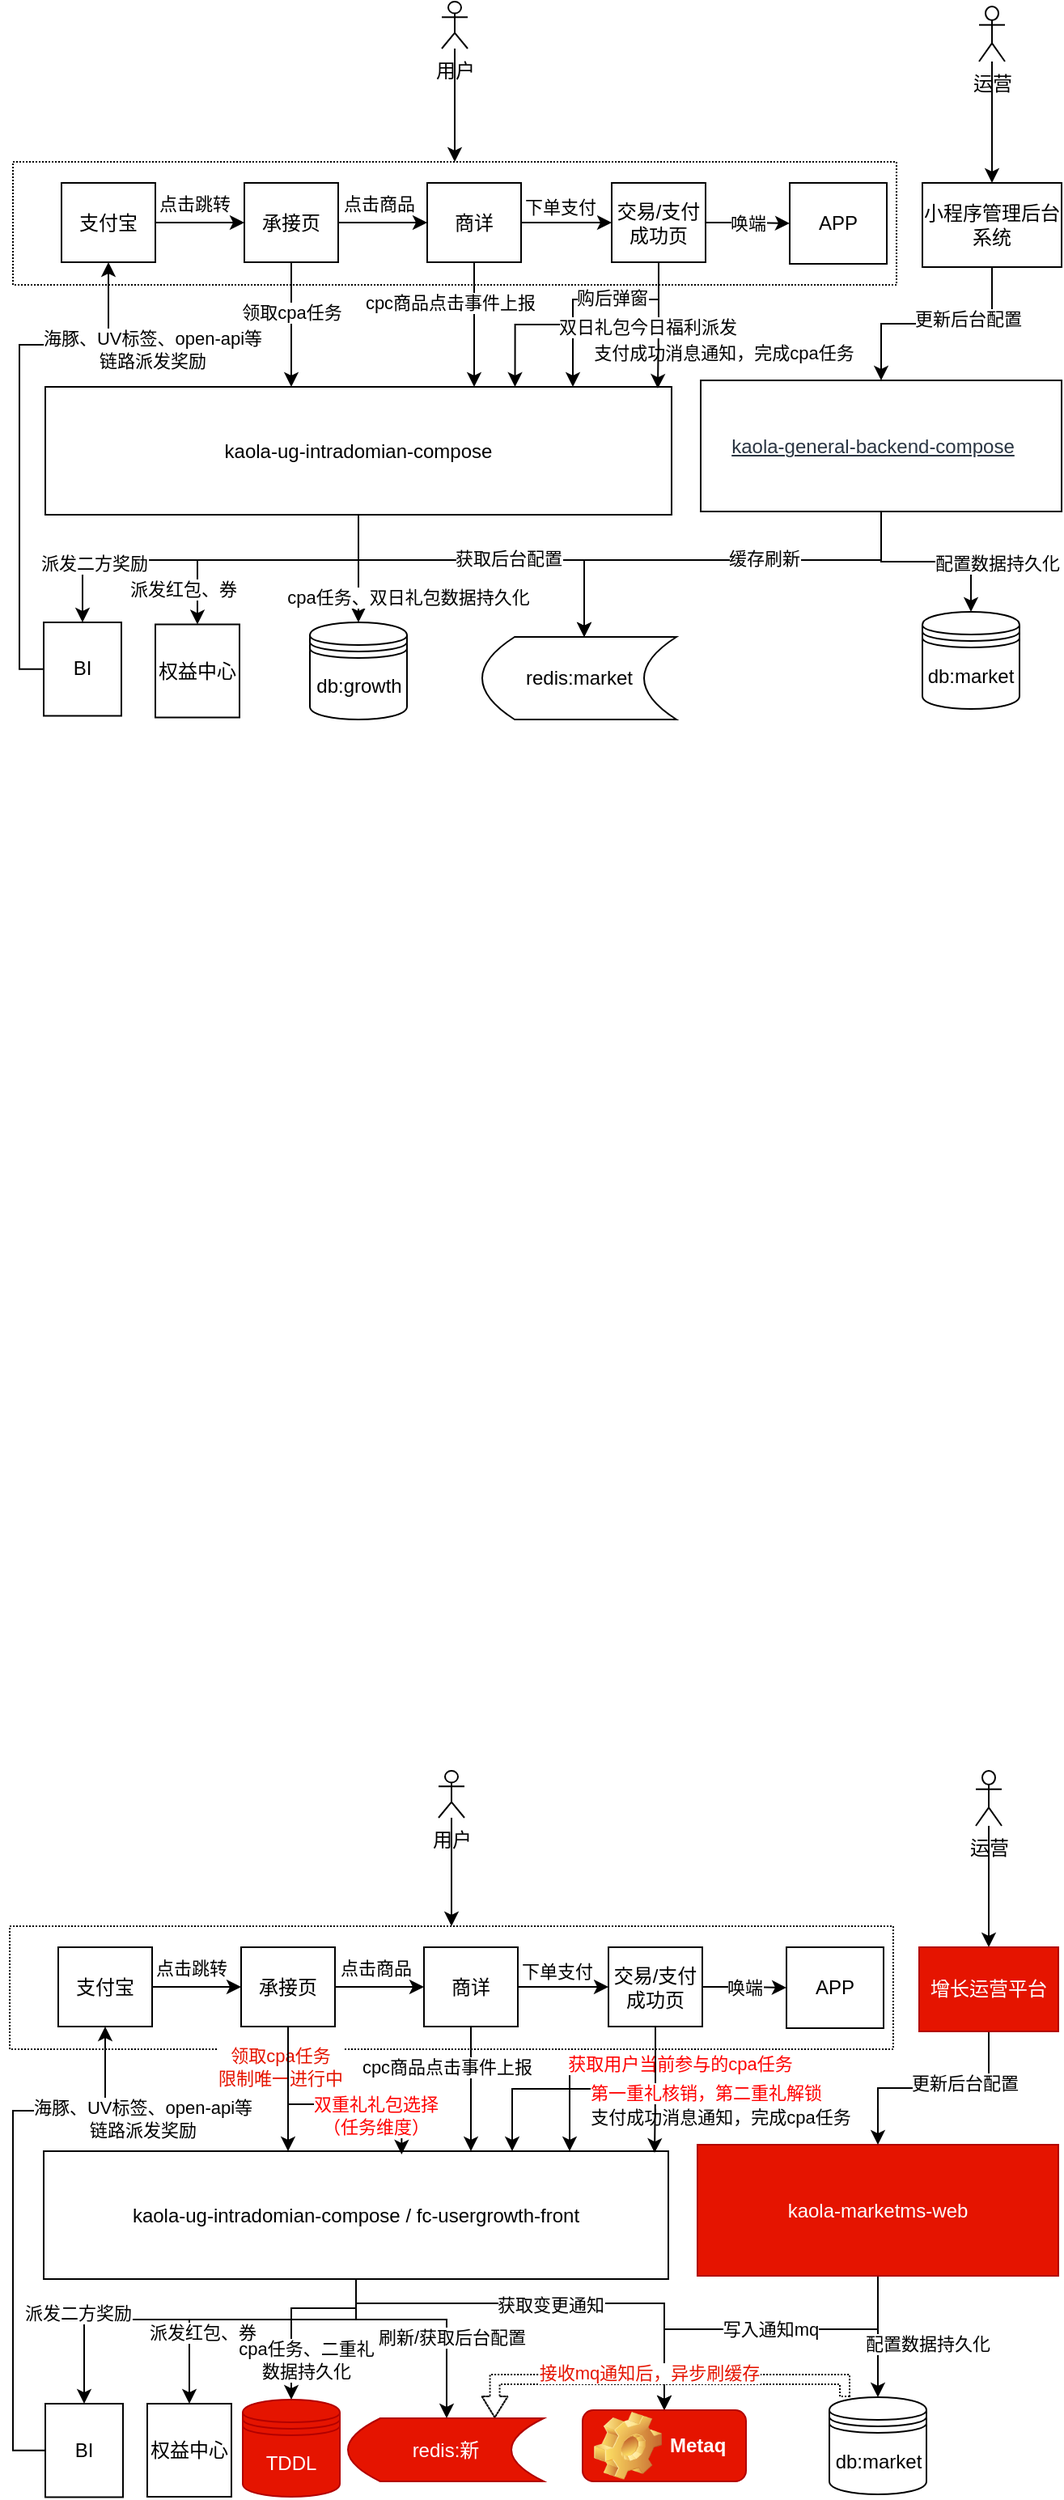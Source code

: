 <mxfile version="15.7.3" type="github">
  <diagram id="vytg55NM0RaYqTMLf1cm" name="Page-1">
    <mxGraphModel dx="1426" dy="773" grid="0" gridSize="10" guides="1" tooltips="1" connect="1" arrows="1" fold="1" page="1" pageScale="1" pageWidth="827" pageHeight="1169" math="0" shadow="0">
      <root>
        <mxCell id="0" />
        <mxCell id="1" parent="0" />
        <mxCell id="KveoOULfmrRALy4vMQ6E-20" value="" style="rounded=0;whiteSpace=wrap;html=1;dashed=1;dashPattern=1 1;" parent="1" vertex="1">
          <mxGeometry x="44" y="268" width="546" height="76" as="geometry" />
        </mxCell>
        <mxCell id="KveoOULfmrRALy4vMQ6E-36" style="edgeStyle=orthogonalEdgeStyle;rounded=0;orthogonalLoop=1;jettySize=auto;html=1;" parent="1" source="KveoOULfmrRALy4vMQ6E-1" target="KveoOULfmrRALy4vMQ6E-5" edge="1">
          <mxGeometry relative="1" as="geometry">
            <mxPoint x="453" y="561" as="targetPoint" />
            <Array as="points">
              <mxPoint x="258" y="514" />
              <mxPoint x="397" y="514" />
            </Array>
          </mxGeometry>
        </mxCell>
        <mxCell id="KveoOULfmrRALy4vMQ6E-37" value="获取后台配置" style="edgeLabel;html=1;align=center;verticalAlign=middle;resizable=0;points=[];" parent="KveoOULfmrRALy4vMQ6E-36" vertex="1" connectable="0">
          <mxGeometry x="-0.323" y="1" relative="1" as="geometry">
            <mxPoint x="47" as="offset" />
          </mxGeometry>
        </mxCell>
        <mxCell id="KveoOULfmrRALy4vMQ6E-40" style="edgeStyle=orthogonalEdgeStyle;rounded=0;orthogonalLoop=1;jettySize=auto;html=1;" parent="1" source="KveoOULfmrRALy4vMQ6E-1" target="KveoOULfmrRALy4vMQ6E-11" edge="1">
          <mxGeometry relative="1" as="geometry">
            <Array as="points" />
          </mxGeometry>
        </mxCell>
        <mxCell id="KveoOULfmrRALy4vMQ6E-41" value="cpa任务、双日礼包数据持久化" style="edgeLabel;html=1;align=center;verticalAlign=middle;resizable=0;points=[];" parent="KveoOULfmrRALy4vMQ6E-40" vertex="1" connectable="0">
          <mxGeometry x="0.285" y="-1" relative="1" as="geometry">
            <mxPoint x="31" y="8" as="offset" />
          </mxGeometry>
        </mxCell>
        <mxCell id="KveoOULfmrRALy4vMQ6E-111" style="edgeStyle=orthogonalEdgeStyle;rounded=0;orthogonalLoop=1;jettySize=auto;html=1;" parent="1" source="KveoOULfmrRALy4vMQ6E-1" target="KveoOULfmrRALy4vMQ6E-109" edge="1">
          <mxGeometry relative="1" as="geometry">
            <Array as="points">
              <mxPoint x="258" y="514" />
              <mxPoint x="158" y="514" />
            </Array>
          </mxGeometry>
        </mxCell>
        <mxCell id="KveoOULfmrRALy4vMQ6E-112" value="派发红包、券" style="edgeLabel;html=1;align=center;verticalAlign=middle;resizable=0;points=[];" parent="KveoOULfmrRALy4vMQ6E-111" vertex="1" connectable="0">
          <mxGeometry x="0.656" y="-1" relative="1" as="geometry">
            <mxPoint x="-8" y="7" as="offset" />
          </mxGeometry>
        </mxCell>
        <mxCell id="KveoOULfmrRALy4vMQ6E-113" style="edgeStyle=orthogonalEdgeStyle;rounded=0;orthogonalLoop=1;jettySize=auto;html=1;" parent="1" source="KveoOULfmrRALy4vMQ6E-1" target="KveoOULfmrRALy4vMQ6E-110" edge="1">
          <mxGeometry relative="1" as="geometry">
            <Array as="points">
              <mxPoint x="258" y="514" />
              <mxPoint x="87" y="514" />
            </Array>
          </mxGeometry>
        </mxCell>
        <mxCell id="KveoOULfmrRALy4vMQ6E-114" value="派发二方奖励" style="edgeLabel;html=1;align=center;verticalAlign=middle;resizable=0;points=[];" parent="KveoOULfmrRALy4vMQ6E-113" vertex="1" connectable="0">
          <mxGeometry x="0.793" relative="1" as="geometry">
            <mxPoint x="7" y="-12" as="offset" />
          </mxGeometry>
        </mxCell>
        <mxCell id="KveoOULfmrRALy4vMQ6E-1" value="kaola-ug-intradomian-compose" style="rounded=0;whiteSpace=wrap;html=1;" parent="1" vertex="1">
          <mxGeometry x="64" y="407" width="387" height="79" as="geometry" />
        </mxCell>
        <mxCell id="KveoOULfmrRALy4vMQ6E-31" style="edgeStyle=orthogonalEdgeStyle;rounded=0;orthogonalLoop=1;jettySize=auto;html=1;entryX=0.5;entryY=0;entryDx=0;entryDy=0;" parent="1" source="KveoOULfmrRALy4vMQ6E-2" target="KveoOULfmrRALy4vMQ6E-3" edge="1">
          <mxGeometry relative="1" as="geometry">
            <Array as="points">
              <mxPoint x="581" y="515" />
              <mxPoint x="636" y="515" />
            </Array>
          </mxGeometry>
        </mxCell>
        <mxCell id="KveoOULfmrRALy4vMQ6E-32" value="配置数据持久化" style="edgeLabel;html=1;align=center;verticalAlign=middle;resizable=0;points=[];" parent="KveoOULfmrRALy4vMQ6E-31" vertex="1" connectable="0">
          <mxGeometry x="-0.17" y="1" relative="1" as="geometry">
            <mxPoint x="53" y="2" as="offset" />
          </mxGeometry>
        </mxCell>
        <mxCell id="KveoOULfmrRALy4vMQ6E-33" style="edgeStyle=orthogonalEdgeStyle;rounded=0;orthogonalLoop=1;jettySize=auto;html=1;" parent="1" target="KveoOULfmrRALy4vMQ6E-5" edge="1">
          <mxGeometry relative="1" as="geometry">
            <mxPoint x="580.5" y="486" as="sourcePoint" />
            <mxPoint x="432" y="550" as="targetPoint" />
            <Array as="points">
              <mxPoint x="581" y="514" />
              <mxPoint x="397" y="514" />
            </Array>
          </mxGeometry>
        </mxCell>
        <mxCell id="KveoOULfmrRALy4vMQ6E-34" value="缓存刷新" style="edgeLabel;html=1;align=center;verticalAlign=middle;resizable=0;points=[];" parent="KveoOULfmrRALy4vMQ6E-33" vertex="1" connectable="0">
          <mxGeometry x="0.812" relative="1" as="geometry">
            <mxPoint x="111" y="-24" as="offset" />
          </mxGeometry>
        </mxCell>
        <mxCell id="KveoOULfmrRALy4vMQ6E-2" value="&lt;a target=&quot;_blank&quot; href=&quot;https://aone.alibaba-inc.com/appcenter/app/detail?appId=128329&amp;amp;canRedirect=true&quot; style=&quot;box-sizing: border-box ; background-color: transparent ; color: rgb(42 , 53 , 66) ; outline: 0px ; font-family: , &amp;#34;system-ui&amp;#34; , &amp;#34;segoe ui&amp;#34; , &amp;#34;roboto&amp;#34; , &amp;#34;helvetica neue&amp;#34; , &amp;#34;pingfang sc&amp;#34; , &amp;#34;noto sans&amp;#34; , &amp;#34;noto sans cjk sc&amp;#34; , &amp;#34;microsoft yahei&amp;#34; , &amp;#34;\\5fae软雅黑&amp;#34; , sans-serif ; padding-right: 10px&quot;&gt;kaola-general-backend-compose&lt;/a&gt;&lt;span class=&quot;icon iconfont icon-shoucang &quot; style=&quot;box-sizing: border-box ; cursor: pointer ; display: inline-block ; font-family: &amp;#34;iconfont important&amp;#34;&quot;&gt;&lt;/span&gt;" style="rounded=0;whiteSpace=wrap;html=1;" parent="1" vertex="1">
          <mxGeometry x="469" y="403" width="223" height="81" as="geometry" />
        </mxCell>
        <mxCell id="KveoOULfmrRALy4vMQ6E-3" value="db:market" style="shape=datastore;whiteSpace=wrap;html=1;" parent="1" vertex="1">
          <mxGeometry x="606" y="546" width="60" height="60" as="geometry" />
        </mxCell>
        <mxCell id="KveoOULfmrRALy4vMQ6E-5" value="&lt;span&gt;redis:market&lt;/span&gt;" style="shape=dataStorage;whiteSpace=wrap;html=1;fixedSize=1;" parent="1" vertex="1">
          <mxGeometry x="334" y="561.5" width="120" height="51" as="geometry" />
        </mxCell>
        <mxCell id="KveoOULfmrRALy4vMQ6E-12" value="" style="edgeStyle=orthogonalEdgeStyle;rounded=0;orthogonalLoop=1;jettySize=auto;html=1;" parent="1" source="KveoOULfmrRALy4vMQ6E-6" target="KveoOULfmrRALy4vMQ6E-7" edge="1">
          <mxGeometry relative="1" as="geometry" />
        </mxCell>
        <mxCell id="KveoOULfmrRALy4vMQ6E-13" value="点击跳转" style="edgeLabel;html=1;align=center;verticalAlign=middle;resizable=0;points=[];" parent="KveoOULfmrRALy4vMQ6E-12" vertex="1" connectable="0">
          <mxGeometry x="-0.306" relative="1" as="geometry">
            <mxPoint x="5" y="-12" as="offset" />
          </mxGeometry>
        </mxCell>
        <mxCell id="KveoOULfmrRALy4vMQ6E-6" value="支付宝" style="rounded=0;whiteSpace=wrap;html=1;" parent="1" vertex="1">
          <mxGeometry x="74" y="281" width="58" height="49" as="geometry" />
        </mxCell>
        <mxCell id="KveoOULfmrRALy4vMQ6E-14" style="edgeStyle=orthogonalEdgeStyle;rounded=0;orthogonalLoop=1;jettySize=auto;html=1;entryX=0;entryY=0.5;entryDx=0;entryDy=0;" parent="1" source="KveoOULfmrRALy4vMQ6E-7" target="KveoOULfmrRALy4vMQ6E-8" edge="1">
          <mxGeometry relative="1" as="geometry" />
        </mxCell>
        <mxCell id="KveoOULfmrRALy4vMQ6E-15" value="点击商品" style="edgeLabel;html=1;align=center;verticalAlign=middle;resizable=0;points=[];" parent="KveoOULfmrRALy4vMQ6E-14" vertex="1" connectable="0">
          <mxGeometry x="-0.018" relative="1" as="geometry">
            <mxPoint x="-2" y="-12" as="offset" />
          </mxGeometry>
        </mxCell>
        <mxCell id="KveoOULfmrRALy4vMQ6E-42" style="edgeStyle=orthogonalEdgeStyle;rounded=0;orthogonalLoop=1;jettySize=auto;html=1;" parent="1" source="KveoOULfmrRALy4vMQ6E-7" target="KveoOULfmrRALy4vMQ6E-1" edge="1">
          <mxGeometry relative="1" as="geometry">
            <Array as="points">
              <mxPoint x="216" y="387" />
              <mxPoint x="216" y="387" />
            </Array>
          </mxGeometry>
        </mxCell>
        <mxCell id="KveoOULfmrRALy4vMQ6E-43" value="领取cpa任务" style="edgeLabel;html=1;align=center;verticalAlign=middle;resizable=0;points=[];" parent="KveoOULfmrRALy4vMQ6E-42" vertex="1" connectable="0">
          <mxGeometry x="0.018" y="2" relative="1" as="geometry">
            <mxPoint x="-2" y="-8" as="offset" />
          </mxGeometry>
        </mxCell>
        <mxCell id="KveoOULfmrRALy4vMQ6E-7" value="承接页" style="rounded=0;whiteSpace=wrap;html=1;" parent="1" vertex="1">
          <mxGeometry x="187" y="281" width="58" height="49" as="geometry" />
        </mxCell>
        <mxCell id="KveoOULfmrRALy4vMQ6E-16" style="edgeStyle=orthogonalEdgeStyle;rounded=0;orthogonalLoop=1;jettySize=auto;html=1;entryX=0;entryY=0.5;entryDx=0;entryDy=0;" parent="1" source="KveoOULfmrRALy4vMQ6E-8" target="KveoOULfmrRALy4vMQ6E-9" edge="1">
          <mxGeometry relative="1" as="geometry" />
        </mxCell>
        <mxCell id="KveoOULfmrRALy4vMQ6E-17" value="下单支付" style="edgeLabel;html=1;align=center;verticalAlign=middle;resizable=0;points=[];" parent="KveoOULfmrRALy4vMQ6E-16" vertex="1" connectable="0">
          <mxGeometry x="-0.214" y="2" relative="1" as="geometry">
            <mxPoint x="2" y="-8" as="offset" />
          </mxGeometry>
        </mxCell>
        <mxCell id="KveoOULfmrRALy4vMQ6E-44" style="edgeStyle=orthogonalEdgeStyle;rounded=0;orthogonalLoop=1;jettySize=auto;html=1;" parent="1" source="KveoOULfmrRALy4vMQ6E-8" target="KveoOULfmrRALy4vMQ6E-1" edge="1">
          <mxGeometry relative="1" as="geometry">
            <Array as="points">
              <mxPoint x="329" y="396" />
              <mxPoint x="329" y="396" />
            </Array>
          </mxGeometry>
        </mxCell>
        <mxCell id="KveoOULfmrRALy4vMQ6E-45" value="cpc商品点击事件上报" style="edgeLabel;html=1;align=center;verticalAlign=middle;resizable=0;points=[];" parent="KveoOULfmrRALy4vMQ6E-44" vertex="1" connectable="0">
          <mxGeometry x="-0.039" y="-2" relative="1" as="geometry">
            <mxPoint x="-13" y="-12" as="offset" />
          </mxGeometry>
        </mxCell>
        <mxCell id="KveoOULfmrRALy4vMQ6E-8" value="商详" style="rounded=0;whiteSpace=wrap;html=1;" parent="1" vertex="1">
          <mxGeometry x="300" y="281" width="58" height="49" as="geometry" />
        </mxCell>
        <mxCell id="KveoOULfmrRALy4vMQ6E-18" value="唤端" style="edgeStyle=orthogonalEdgeStyle;rounded=0;orthogonalLoop=1;jettySize=auto;html=1;entryX=0;entryY=0.5;entryDx=0;entryDy=0;" parent="1" source="KveoOULfmrRALy4vMQ6E-9" target="KveoOULfmrRALy4vMQ6E-10" edge="1">
          <mxGeometry relative="1" as="geometry" />
        </mxCell>
        <mxCell id="KveoOULfmrRALy4vMQ6E-46" style="edgeStyle=orthogonalEdgeStyle;rounded=0;orthogonalLoop=1;jettySize=auto;html=1;" parent="1" source="KveoOULfmrRALy4vMQ6E-9" edge="1">
          <mxGeometry relative="1" as="geometry">
            <mxPoint x="390" y="407" as="targetPoint" />
            <Array as="points">
              <mxPoint x="443" y="353" />
              <mxPoint x="390" y="353" />
            </Array>
          </mxGeometry>
        </mxCell>
        <mxCell id="KveoOULfmrRALy4vMQ6E-47" value="支付成功消息通知，完成cpa任务" style="edgeLabel;html=1;align=center;verticalAlign=middle;resizable=0;points=[];" parent="KveoOULfmrRALy4vMQ6E-46" vertex="1" connectable="0">
          <mxGeometry x="-0.252" y="-1" relative="1" as="geometry">
            <mxPoint x="65" y="34" as="offset" />
          </mxGeometry>
        </mxCell>
        <mxCell id="KveoOULfmrRALy4vMQ6E-49" value="购后弹窗" style="edgeLabel;html=1;align=center;verticalAlign=middle;resizable=0;points=[];" parent="KveoOULfmrRALy4vMQ6E-46" vertex="1" connectable="0">
          <mxGeometry x="-0.185" y="1" relative="1" as="geometry">
            <mxPoint x="1" y="-2" as="offset" />
          </mxGeometry>
        </mxCell>
        <mxCell id="KveoOULfmrRALy4vMQ6E-48" style="edgeStyle=orthogonalEdgeStyle;rounded=0;orthogonalLoop=1;jettySize=auto;html=1;entryX=0.978;entryY=0.013;entryDx=0;entryDy=0;entryPerimeter=0;" parent="1" source="KveoOULfmrRALy4vMQ6E-9" target="KveoOULfmrRALy4vMQ6E-1" edge="1">
          <mxGeometry relative="1" as="geometry">
            <Array as="points" />
          </mxGeometry>
        </mxCell>
        <mxCell id="KveoOULfmrRALy4vMQ6E-170" style="edgeStyle=orthogonalEdgeStyle;rounded=0;orthogonalLoop=1;jettySize=auto;html=1;entryX=0.75;entryY=0;entryDx=0;entryDy=0;fontColor=#FF0000;" parent="1" source="KveoOULfmrRALy4vMQ6E-9" target="KveoOULfmrRALy4vMQ6E-1" edge="1">
          <mxGeometry relative="1" as="geometry" />
        </mxCell>
        <mxCell id="KveoOULfmrRALy4vMQ6E-171" value="&lt;font color=&quot;#000000&quot;&gt;双日礼包今日福利派发&lt;/font&gt;" style="edgeLabel;html=1;align=center;verticalAlign=middle;resizable=0;points=[];fontColor=#FF0000;" parent="KveoOULfmrRALy4vMQ6E-170" vertex="1" connectable="0">
          <mxGeometry x="-0.185" y="3" relative="1" as="geometry">
            <mxPoint x="22" y="-2" as="offset" />
          </mxGeometry>
        </mxCell>
        <mxCell id="KveoOULfmrRALy4vMQ6E-9" value="交易/支付成功页" style="rounded=0;whiteSpace=wrap;html=1;" parent="1" vertex="1">
          <mxGeometry x="414" y="281" width="58" height="49" as="geometry" />
        </mxCell>
        <mxCell id="KveoOULfmrRALy4vMQ6E-10" value="APP" style="rounded=0;whiteSpace=wrap;html=1;" parent="1" vertex="1">
          <mxGeometry x="524" y="281" width="60" height="50" as="geometry" />
        </mxCell>
        <mxCell id="KveoOULfmrRALy4vMQ6E-11" value="db:growth" style="shape=datastore;whiteSpace=wrap;html=1;" parent="1" vertex="1">
          <mxGeometry x="227.5" y="552.5" width="60" height="60" as="geometry" />
        </mxCell>
        <mxCell id="KveoOULfmrRALy4vMQ6E-27" style="edgeStyle=orthogonalEdgeStyle;rounded=0;orthogonalLoop=1;jettySize=auto;html=1;" parent="1" source="KveoOULfmrRALy4vMQ6E-21" target="KveoOULfmrRALy4vMQ6E-20" edge="1">
          <mxGeometry relative="1" as="geometry" />
        </mxCell>
        <mxCell id="KveoOULfmrRALy4vMQ6E-21" value="用户" style="shape=umlActor;verticalLabelPosition=bottom;verticalAlign=top;html=1;outlineConnect=0;" parent="1" vertex="1">
          <mxGeometry x="309" y="169" width="16" height="29" as="geometry" />
        </mxCell>
        <mxCell id="KveoOULfmrRALy4vMQ6E-29" style="edgeStyle=orthogonalEdgeStyle;rounded=0;orthogonalLoop=1;jettySize=auto;html=1;" parent="1" source="KveoOULfmrRALy4vMQ6E-22" target="KveoOULfmrRALy4vMQ6E-28" edge="1">
          <mxGeometry relative="1" as="geometry" />
        </mxCell>
        <mxCell id="KveoOULfmrRALy4vMQ6E-22" value="运营" style="shape=umlActor;verticalLabelPosition=bottom;verticalAlign=top;html=1;outlineConnect=0;" parent="1" vertex="1">
          <mxGeometry x="641" y="172" width="16" height="34" as="geometry" />
        </mxCell>
        <mxCell id="KveoOULfmrRALy4vMQ6E-30" style="edgeStyle=orthogonalEdgeStyle;rounded=0;orthogonalLoop=1;jettySize=auto;html=1;" parent="1" source="KveoOULfmrRALy4vMQ6E-28" target="KveoOULfmrRALy4vMQ6E-2" edge="1">
          <mxGeometry relative="1" as="geometry" />
        </mxCell>
        <mxCell id="KveoOULfmrRALy4vMQ6E-38" value="更新后台配置" style="edgeLabel;html=1;align=center;verticalAlign=middle;resizable=0;points=[];" parent="KveoOULfmrRALy4vMQ6E-30" vertex="1" connectable="0">
          <mxGeometry x="-0.108" y="-2" relative="1" as="geometry">
            <mxPoint x="12" y="-1" as="offset" />
          </mxGeometry>
        </mxCell>
        <mxCell id="KveoOULfmrRALy4vMQ6E-28" value="小程序管理后台系统" style="rounded=0;whiteSpace=wrap;html=1;" parent="1" vertex="1">
          <mxGeometry x="606" y="281" width="86" height="52" as="geometry" />
        </mxCell>
        <mxCell id="KveoOULfmrRALy4vMQ6E-50" value="" style="rounded=0;whiteSpace=wrap;html=1;dashed=1;dashPattern=1 1;" parent="1" vertex="1">
          <mxGeometry x="42" y="1358" width="546" height="76" as="geometry" />
        </mxCell>
        <mxCell id="KveoOULfmrRALy4vMQ6E-51" style="edgeStyle=orthogonalEdgeStyle;rounded=0;orthogonalLoop=1;jettySize=auto;html=1;" parent="1" source="KveoOULfmrRALy4vMQ6E-55" target="KveoOULfmrRALy4vMQ6E-62" edge="1">
          <mxGeometry relative="1" as="geometry">
            <Array as="points">
              <mxPoint x="256" y="1601" />
              <mxPoint x="312" y="1601" />
            </Array>
            <mxPoint x="318" y="1662" as="targetPoint" />
          </mxGeometry>
        </mxCell>
        <mxCell id="KveoOULfmrRALy4vMQ6E-100" value="刷新/获取后台配置" style="edgeLabel;html=1;align=center;verticalAlign=middle;resizable=0;points=[];" parent="KveoOULfmrRALy4vMQ6E-51" vertex="1" connectable="0">
          <mxGeometry x="0.522" y="1" relative="1" as="geometry">
            <mxPoint x="2" y="-16" as="offset" />
          </mxGeometry>
        </mxCell>
        <mxCell id="KveoOULfmrRALy4vMQ6E-53" style="edgeStyle=orthogonalEdgeStyle;rounded=0;orthogonalLoop=1;jettySize=auto;html=1;" parent="1" source="KveoOULfmrRALy4vMQ6E-55" target="KveoOULfmrRALy4vMQ6E-83" edge="1">
          <mxGeometry relative="1" as="geometry">
            <Array as="points">
              <mxPoint x="256" y="1594" />
              <mxPoint x="216" y="1594" />
            </Array>
            <mxPoint x="216" y="1645" as="targetPoint" />
          </mxGeometry>
        </mxCell>
        <mxCell id="KveoOULfmrRALy4vMQ6E-107" value="cpa任务、二重礼&lt;br&gt;数据持久化" style="edgeLabel;html=1;align=center;verticalAlign=middle;resizable=0;points=[];" parent="KveoOULfmrRALy4vMQ6E-53" vertex="1" connectable="0">
          <mxGeometry x="0.692" y="-1" relative="1" as="geometry">
            <mxPoint x="10" y="-7" as="offset" />
          </mxGeometry>
        </mxCell>
        <mxCell id="KveoOULfmrRALy4vMQ6E-98" style="edgeStyle=orthogonalEdgeStyle;rounded=0;orthogonalLoop=1;jettySize=auto;html=1;entryX=0.5;entryY=0;entryDx=0;entryDy=0;" parent="1" source="KveoOULfmrRALy4vMQ6E-55" target="KveoOULfmrRALy4vMQ6E-95" edge="1">
          <mxGeometry relative="1" as="geometry">
            <Array as="points">
              <mxPoint x="256" y="1591" />
              <mxPoint x="447" y="1591" />
            </Array>
          </mxGeometry>
        </mxCell>
        <mxCell id="KveoOULfmrRALy4vMQ6E-99" value="获取变更通知" style="edgeLabel;html=1;align=center;verticalAlign=middle;resizable=0;points=[];" parent="KveoOULfmrRALy4vMQ6E-98" vertex="1" connectable="0">
          <mxGeometry x="0.185" y="-2" relative="1" as="geometry">
            <mxPoint x="-26" y="-1" as="offset" />
          </mxGeometry>
        </mxCell>
        <mxCell id="KveoOULfmrRALy4vMQ6E-160" style="edgeStyle=orthogonalEdgeStyle;rounded=0;orthogonalLoop=1;jettySize=auto;html=1;entryX=0.5;entryY=0;entryDx=0;entryDy=0;" parent="1" source="KveoOULfmrRALy4vMQ6E-55" target="KveoOULfmrRALy4vMQ6E-158" edge="1">
          <mxGeometry relative="1" as="geometry">
            <Array as="points">
              <mxPoint x="256" y="1601" />
              <mxPoint x="153" y="1601" />
            </Array>
          </mxGeometry>
        </mxCell>
        <mxCell id="KveoOULfmrRALy4vMQ6E-162" value="派发红包、券" style="edgeLabel;html=1;align=center;verticalAlign=middle;resizable=0;points=[];" parent="KveoOULfmrRALy4vMQ6E-160" vertex="1" connectable="0">
          <mxGeometry x="0.567" relative="1" as="geometry">
            <mxPoint x="8" y="-5" as="offset" />
          </mxGeometry>
        </mxCell>
        <mxCell id="KveoOULfmrRALy4vMQ6E-161" style="edgeStyle=orthogonalEdgeStyle;rounded=0;orthogonalLoop=1;jettySize=auto;html=1;entryX=0.5;entryY=0;entryDx=0;entryDy=0;" parent="1" source="KveoOULfmrRALy4vMQ6E-55" target="KveoOULfmrRALy4vMQ6E-159" edge="1">
          <mxGeometry relative="1" as="geometry">
            <Array as="points">
              <mxPoint x="256" y="1601" />
              <mxPoint x="88" y="1601" />
            </Array>
          </mxGeometry>
        </mxCell>
        <mxCell id="KveoOULfmrRALy4vMQ6E-163" value="派发二方奖励" style="edgeLabel;html=1;align=center;verticalAlign=middle;resizable=0;points=[];" parent="KveoOULfmrRALy4vMQ6E-161" vertex="1" connectable="0">
          <mxGeometry x="0.569" relative="1" as="geometry">
            <mxPoint x="-5" y="-4" as="offset" />
          </mxGeometry>
        </mxCell>
        <mxCell id="KveoOULfmrRALy4vMQ6E-55" value="kaola-ug-intradomian-compose / fc-usergrowth-front" style="rounded=0;whiteSpace=wrap;html=1;" parent="1" vertex="1">
          <mxGeometry x="63" y="1497" width="386" height="79" as="geometry" />
        </mxCell>
        <mxCell id="KveoOULfmrRALy4vMQ6E-56" style="edgeStyle=orthogonalEdgeStyle;rounded=0;orthogonalLoop=1;jettySize=auto;html=1;" parent="1" source="KveoOULfmrRALy4vMQ6E-60" target="KveoOULfmrRALy4vMQ6E-61" edge="1">
          <mxGeometry relative="1" as="geometry">
            <Array as="points" />
            <mxPoint x="579" y="1676" as="targetPoint" />
          </mxGeometry>
        </mxCell>
        <mxCell id="KveoOULfmrRALy4vMQ6E-57" value="配置数据持久化" style="edgeLabel;html=1;align=center;verticalAlign=middle;resizable=0;points=[];" parent="KveoOULfmrRALy4vMQ6E-56" vertex="1" connectable="0">
          <mxGeometry x="-0.17" y="1" relative="1" as="geometry">
            <mxPoint x="29" y="11" as="offset" />
          </mxGeometry>
        </mxCell>
        <mxCell id="KveoOULfmrRALy4vMQ6E-96" style="edgeStyle=orthogonalEdgeStyle;rounded=0;orthogonalLoop=1;jettySize=auto;html=1;entryX=0.5;entryY=0;entryDx=0;entryDy=0;" parent="1" source="KveoOULfmrRALy4vMQ6E-60" target="KveoOULfmrRALy4vMQ6E-95" edge="1">
          <mxGeometry relative="1" as="geometry">
            <Array as="points">
              <mxPoint x="579" y="1607" />
              <mxPoint x="447" y="1607" />
            </Array>
          </mxGeometry>
        </mxCell>
        <mxCell id="KveoOULfmrRALy4vMQ6E-97" value="写入通知mq" style="edgeLabel;html=1;align=center;verticalAlign=middle;resizable=0;points=[];" parent="KveoOULfmrRALy4vMQ6E-96" vertex="1" connectable="0">
          <mxGeometry x="0.135" relative="1" as="geometry">
            <mxPoint x="22" as="offset" />
          </mxGeometry>
        </mxCell>
        <mxCell id="KveoOULfmrRALy4vMQ6E-60" value="kaola-marketms-web" style="rounded=0;whiteSpace=wrap;html=1;fillColor=#e51400;fontColor=#ffffff;strokeColor=#B20000;" parent="1" vertex="1">
          <mxGeometry x="467" y="1493" width="223" height="81" as="geometry" />
        </mxCell>
        <mxCell id="KveoOULfmrRALy4vMQ6E-104" style="edgeStyle=orthogonalEdgeStyle;shape=flexArrow;rounded=0;orthogonalLoop=1;jettySize=auto;html=1;dashed=1;dashPattern=1 1;endWidth=9;endSize=4;width=6;entryX=0.75;entryY=0;entryDx=0;entryDy=0;" parent="1" source="KveoOULfmrRALy4vMQ6E-61" target="KveoOULfmrRALy4vMQ6E-62" edge="1">
          <mxGeometry relative="1" as="geometry">
            <mxPoint x="296" y="1661" as="targetPoint" />
            <Array as="points">
              <mxPoint x="558" y="1638" />
              <mxPoint x="342" y="1638" />
            </Array>
          </mxGeometry>
        </mxCell>
        <mxCell id="KveoOULfmrRALy4vMQ6E-106" value="&lt;font color=&quot;#e51400&quot;&gt;接收mq通知后，异步刷缓存&lt;/font&gt;" style="edgeLabel;html=1;align=center;verticalAlign=middle;resizable=0;points=[];" parent="KveoOULfmrRALy4vMQ6E-104" vertex="1" connectable="0">
          <mxGeometry x="-0.015" y="-3" relative="1" as="geometry">
            <mxPoint x="-9" y="-1" as="offset" />
          </mxGeometry>
        </mxCell>
        <mxCell id="KveoOULfmrRALy4vMQ6E-61" value="db:market" style="shape=datastore;whiteSpace=wrap;html=1;" parent="1" vertex="1">
          <mxGeometry x="548.5" y="1649" width="60" height="60" as="geometry" />
        </mxCell>
        <mxCell id="KveoOULfmrRALy4vMQ6E-62" value="&lt;span&gt;redis:新&lt;/span&gt;" style="shape=dataStorage;whiteSpace=wrap;html=1;fixedSize=1;fillColor=#e51400;fontColor=#ffffff;strokeColor=#B20000;" parent="1" vertex="1">
          <mxGeometry x="251" y="1662" width="121" height="39" as="geometry" />
        </mxCell>
        <mxCell id="KveoOULfmrRALy4vMQ6E-63" value="" style="edgeStyle=orthogonalEdgeStyle;rounded=0;orthogonalLoop=1;jettySize=auto;html=1;" parent="1" source="KveoOULfmrRALy4vMQ6E-65" target="KveoOULfmrRALy4vMQ6E-70" edge="1">
          <mxGeometry relative="1" as="geometry" />
        </mxCell>
        <mxCell id="KveoOULfmrRALy4vMQ6E-64" value="点击跳转" style="edgeLabel;html=1;align=center;verticalAlign=middle;resizable=0;points=[];" parent="KveoOULfmrRALy4vMQ6E-63" vertex="1" connectable="0">
          <mxGeometry x="-0.306" relative="1" as="geometry">
            <mxPoint x="5" y="-12" as="offset" />
          </mxGeometry>
        </mxCell>
        <mxCell id="KveoOULfmrRALy4vMQ6E-65" value="支付宝" style="rounded=0;whiteSpace=wrap;html=1;" parent="1" vertex="1">
          <mxGeometry x="72" y="1371" width="58" height="49" as="geometry" />
        </mxCell>
        <mxCell id="KveoOULfmrRALy4vMQ6E-66" style="edgeStyle=orthogonalEdgeStyle;rounded=0;orthogonalLoop=1;jettySize=auto;html=1;entryX=0;entryY=0.5;entryDx=0;entryDy=0;" parent="1" source="KveoOULfmrRALy4vMQ6E-70" target="KveoOULfmrRALy4vMQ6E-75" edge="1">
          <mxGeometry relative="1" as="geometry" />
        </mxCell>
        <mxCell id="KveoOULfmrRALy4vMQ6E-67" value="点击商品" style="edgeLabel;html=1;align=center;verticalAlign=middle;resizable=0;points=[];" parent="KveoOULfmrRALy4vMQ6E-66" vertex="1" connectable="0">
          <mxGeometry x="-0.018" relative="1" as="geometry">
            <mxPoint x="-2" y="-12" as="offset" />
          </mxGeometry>
        </mxCell>
        <mxCell id="KveoOULfmrRALy4vMQ6E-68" style="edgeStyle=orthogonalEdgeStyle;rounded=0;orthogonalLoop=1;jettySize=auto;html=1;" parent="1" source="KveoOULfmrRALy4vMQ6E-70" target="KveoOULfmrRALy4vMQ6E-55" edge="1">
          <mxGeometry relative="1" as="geometry">
            <Array as="points">
              <mxPoint x="214" y="1477" />
              <mxPoint x="214" y="1477" />
            </Array>
          </mxGeometry>
        </mxCell>
        <mxCell id="KveoOULfmrRALy4vMQ6E-69" value="&lt;font color=&quot;#e51400&quot;&gt;领取cpa任务&lt;br&gt;限制唯一进行中&lt;/font&gt;" style="edgeLabel;html=1;align=center;verticalAlign=middle;resizable=0;points=[];" parent="KveoOULfmrRALy4vMQ6E-68" vertex="1" connectable="0">
          <mxGeometry x="0.018" y="2" relative="1" as="geometry">
            <mxPoint x="-7" y="-14" as="offset" />
          </mxGeometry>
        </mxCell>
        <mxCell id="KveoOULfmrRALy4vMQ6E-166" style="edgeStyle=orthogonalEdgeStyle;rounded=0;orthogonalLoop=1;jettySize=auto;html=1;exitX=0.5;exitY=1;exitDx=0;exitDy=0;entryX=0.573;entryY=0.025;entryDx=0;entryDy=0;entryPerimeter=0;" parent="1" source="KveoOULfmrRALy4vMQ6E-70" target="KveoOULfmrRALy4vMQ6E-55" edge="1">
          <mxGeometry relative="1" as="geometry">
            <Array as="points">
              <mxPoint x="214" y="1468" />
              <mxPoint x="284" y="1468" />
            </Array>
          </mxGeometry>
        </mxCell>
        <mxCell id="KveoOULfmrRALy4vMQ6E-167" value="&lt;font color=&quot;#ff0000&quot;&gt;双重礼礼包选择&lt;br&gt;（任务维度）&lt;/font&gt;" style="edgeLabel;html=1;align=center;verticalAlign=middle;resizable=0;points=[];" parent="KveoOULfmrRALy4vMQ6E-166" vertex="1" connectable="0">
          <mxGeometry x="0.166" relative="1" as="geometry">
            <mxPoint x="15" y="7" as="offset" />
          </mxGeometry>
        </mxCell>
        <mxCell id="KveoOULfmrRALy4vMQ6E-70" value="承接页" style="rounded=0;whiteSpace=wrap;html=1;" parent="1" vertex="1">
          <mxGeometry x="185" y="1371" width="58" height="49" as="geometry" />
        </mxCell>
        <mxCell id="KveoOULfmrRALy4vMQ6E-71" style="edgeStyle=orthogonalEdgeStyle;rounded=0;orthogonalLoop=1;jettySize=auto;html=1;entryX=0;entryY=0.5;entryDx=0;entryDy=0;" parent="1" source="KveoOULfmrRALy4vMQ6E-75" target="KveoOULfmrRALy4vMQ6E-81" edge="1">
          <mxGeometry relative="1" as="geometry" />
        </mxCell>
        <mxCell id="KveoOULfmrRALy4vMQ6E-72" value="下单支付" style="edgeLabel;html=1;align=center;verticalAlign=middle;resizable=0;points=[];" parent="KveoOULfmrRALy4vMQ6E-71" vertex="1" connectable="0">
          <mxGeometry x="-0.214" y="2" relative="1" as="geometry">
            <mxPoint x="2" y="-8" as="offset" />
          </mxGeometry>
        </mxCell>
        <mxCell id="KveoOULfmrRALy4vMQ6E-73" style="edgeStyle=orthogonalEdgeStyle;rounded=0;orthogonalLoop=1;jettySize=auto;html=1;" parent="1" source="KveoOULfmrRALy4vMQ6E-75" target="KveoOULfmrRALy4vMQ6E-55" edge="1">
          <mxGeometry relative="1" as="geometry">
            <Array as="points">
              <mxPoint x="327" y="1486" />
              <mxPoint x="327" y="1486" />
            </Array>
          </mxGeometry>
        </mxCell>
        <mxCell id="KveoOULfmrRALy4vMQ6E-74" value="cpc商品点击事件上报" style="edgeLabel;html=1;align=center;verticalAlign=middle;resizable=0;points=[];" parent="KveoOULfmrRALy4vMQ6E-73" vertex="1" connectable="0">
          <mxGeometry x="-0.039" y="-2" relative="1" as="geometry">
            <mxPoint x="-13" y="-12" as="offset" />
          </mxGeometry>
        </mxCell>
        <mxCell id="KveoOULfmrRALy4vMQ6E-75" value="商详" style="rounded=0;whiteSpace=wrap;html=1;" parent="1" vertex="1">
          <mxGeometry x="298" y="1371" width="58" height="49" as="geometry" />
        </mxCell>
        <mxCell id="KveoOULfmrRALy4vMQ6E-76" value="唤端" style="edgeStyle=orthogonalEdgeStyle;rounded=0;orthogonalLoop=1;jettySize=auto;html=1;entryX=0;entryY=0.5;entryDx=0;entryDy=0;" parent="1" source="KveoOULfmrRALy4vMQ6E-81" target="KveoOULfmrRALy4vMQ6E-82" edge="1">
          <mxGeometry relative="1" as="geometry" />
        </mxCell>
        <mxCell id="KveoOULfmrRALy4vMQ6E-77" style="edgeStyle=orthogonalEdgeStyle;rounded=0;orthogonalLoop=1;jettySize=auto;html=1;" parent="1" source="KveoOULfmrRALy4vMQ6E-81" edge="1">
          <mxGeometry relative="1" as="geometry">
            <mxPoint x="388" y="1497" as="targetPoint" />
            <Array as="points">
              <mxPoint x="441" y="1443" />
              <mxPoint x="388" y="1443" />
            </Array>
          </mxGeometry>
        </mxCell>
        <mxCell id="KveoOULfmrRALy4vMQ6E-78" value="支付成功消息通知，完成cpa任务" style="edgeLabel;html=1;align=center;verticalAlign=middle;resizable=0;points=[];" parent="KveoOULfmrRALy4vMQ6E-77" vertex="1" connectable="0">
          <mxGeometry x="-0.252" y="-1" relative="1" as="geometry">
            <mxPoint x="65" y="34" as="offset" />
          </mxGeometry>
        </mxCell>
        <mxCell id="KveoOULfmrRALy4vMQ6E-79" value="获取用户当前参与的cpa任务" style="edgeLabel;html=1;align=center;verticalAlign=middle;resizable=0;points=[];fontColor=#FF0000;" parent="KveoOULfmrRALy4vMQ6E-77" vertex="1" connectable="0">
          <mxGeometry x="-0.185" y="1" relative="1" as="geometry">
            <mxPoint x="45" y="-1" as="offset" />
          </mxGeometry>
        </mxCell>
        <mxCell id="KveoOULfmrRALy4vMQ6E-80" style="edgeStyle=orthogonalEdgeStyle;rounded=0;orthogonalLoop=1;jettySize=auto;html=1;entryX=0.978;entryY=0.013;entryDx=0;entryDy=0;entryPerimeter=0;" parent="1" source="KveoOULfmrRALy4vMQ6E-81" target="KveoOULfmrRALy4vMQ6E-55" edge="1">
          <mxGeometry relative="1" as="geometry">
            <Array as="points" />
          </mxGeometry>
        </mxCell>
        <mxCell id="KveoOULfmrRALy4vMQ6E-168" style="edgeStyle=orthogonalEdgeStyle;rounded=0;orthogonalLoop=1;jettySize=auto;html=1;entryX=0.75;entryY=0;entryDx=0;entryDy=0;fontColor=#FF0000;" parent="1" source="KveoOULfmrRALy4vMQ6E-81" target="KveoOULfmrRALy4vMQ6E-55" edge="1">
          <mxGeometry relative="1" as="geometry" />
        </mxCell>
        <mxCell id="KveoOULfmrRALy4vMQ6E-169" value="第一重礼核销，第二重礼解锁" style="edgeLabel;html=1;align=center;verticalAlign=middle;resizable=0;points=[];fontColor=#FF0000;" parent="KveoOULfmrRALy4vMQ6E-168" vertex="1" connectable="0">
          <mxGeometry x="-0.1" y="-2" relative="1" as="geometry">
            <mxPoint x="67" y="4" as="offset" />
          </mxGeometry>
        </mxCell>
        <mxCell id="KveoOULfmrRALy4vMQ6E-81" value="交易/支付成功页" style="rounded=0;whiteSpace=wrap;html=1;" parent="1" vertex="1">
          <mxGeometry x="412" y="1371" width="58" height="49" as="geometry" />
        </mxCell>
        <mxCell id="KveoOULfmrRALy4vMQ6E-82" value="APP" style="rounded=0;whiteSpace=wrap;html=1;" parent="1" vertex="1">
          <mxGeometry x="522" y="1371" width="60" height="50" as="geometry" />
        </mxCell>
        <mxCell id="KveoOULfmrRALy4vMQ6E-83" value="TDDL" style="shape=datastore;whiteSpace=wrap;html=1;fillColor=#e51400;fontColor=#ffffff;strokeColor=#B20000;" parent="1" vertex="1">
          <mxGeometry x="186" y="1650.5" width="60" height="60" as="geometry" />
        </mxCell>
        <mxCell id="KveoOULfmrRALy4vMQ6E-84" style="edgeStyle=orthogonalEdgeStyle;rounded=0;orthogonalLoop=1;jettySize=auto;html=1;" parent="1" source="KveoOULfmrRALy4vMQ6E-85" target="KveoOULfmrRALy4vMQ6E-50" edge="1">
          <mxGeometry relative="1" as="geometry" />
        </mxCell>
        <mxCell id="KveoOULfmrRALy4vMQ6E-85" value="用户" style="shape=umlActor;verticalLabelPosition=bottom;verticalAlign=top;html=1;outlineConnect=0;" parent="1" vertex="1">
          <mxGeometry x="307" y="1262" width="16" height="29" as="geometry" />
        </mxCell>
        <mxCell id="KveoOULfmrRALy4vMQ6E-86" style="edgeStyle=orthogonalEdgeStyle;rounded=0;orthogonalLoop=1;jettySize=auto;html=1;" parent="1" source="KveoOULfmrRALy4vMQ6E-87" target="KveoOULfmrRALy4vMQ6E-90" edge="1">
          <mxGeometry relative="1" as="geometry" />
        </mxCell>
        <mxCell id="KveoOULfmrRALy4vMQ6E-87" value="运营" style="shape=umlActor;verticalLabelPosition=bottom;verticalAlign=top;html=1;outlineConnect=0;" parent="1" vertex="1">
          <mxGeometry x="639" y="1262" width="16" height="34" as="geometry" />
        </mxCell>
        <mxCell id="KveoOULfmrRALy4vMQ6E-88" style="edgeStyle=orthogonalEdgeStyle;rounded=0;orthogonalLoop=1;jettySize=auto;html=1;" parent="1" source="KveoOULfmrRALy4vMQ6E-90" target="KveoOULfmrRALy4vMQ6E-60" edge="1">
          <mxGeometry relative="1" as="geometry" />
        </mxCell>
        <mxCell id="KveoOULfmrRALy4vMQ6E-89" value="更新后台配置" style="edgeLabel;html=1;align=center;verticalAlign=middle;resizable=0;points=[];" parent="KveoOULfmrRALy4vMQ6E-88" vertex="1" connectable="0">
          <mxGeometry x="-0.108" y="-2" relative="1" as="geometry">
            <mxPoint x="12" y="-1" as="offset" />
          </mxGeometry>
        </mxCell>
        <mxCell id="KveoOULfmrRALy4vMQ6E-90" value="增长运营平台" style="rounded=0;whiteSpace=wrap;html=1;fillColor=#e51400;strokeColor=#B20000;fontColor=#ffffff;" parent="1" vertex="1">
          <mxGeometry x="604" y="1371" width="86" height="52" as="geometry" />
        </mxCell>
        <mxCell id="KveoOULfmrRALy4vMQ6E-95" value="Metaq" style="label;whiteSpace=wrap;html=1;image=img/clipart/Gear_128x128.png;fillColor=#e51400;fontColor=#ffffff;strokeColor=#B20000;" parent="1" vertex="1">
          <mxGeometry x="396" y="1657" width="101" height="44" as="geometry" />
        </mxCell>
        <mxCell id="KveoOULfmrRALy4vMQ6E-109" value="权益中心" style="rounded=0;whiteSpace=wrap;html=1;" parent="1" vertex="1">
          <mxGeometry x="132" y="553.75" width="52" height="57.5" as="geometry" />
        </mxCell>
        <mxCell id="KveoOULfmrRALy4vMQ6E-115" style="edgeStyle=orthogonalEdgeStyle;rounded=0;orthogonalLoop=1;jettySize=auto;html=1;" parent="1" source="KveoOULfmrRALy4vMQ6E-110" target="KveoOULfmrRALy4vMQ6E-6" edge="1">
          <mxGeometry relative="1" as="geometry">
            <Array as="points">
              <mxPoint x="48" y="581" />
              <mxPoint x="48" y="381" />
              <mxPoint x="103" y="381" />
            </Array>
          </mxGeometry>
        </mxCell>
        <mxCell id="KveoOULfmrRALy4vMQ6E-116" value="海豚、UV标签、open-api等&lt;br&gt;链路派发奖励" style="edgeLabel;html=1;align=center;verticalAlign=middle;resizable=0;points=[];" parent="KveoOULfmrRALy4vMQ6E-115" vertex="1" connectable="0">
          <mxGeometry x="0.552" y="-1" relative="1" as="geometry">
            <mxPoint x="48" y="2" as="offset" />
          </mxGeometry>
        </mxCell>
        <mxCell id="KveoOULfmrRALy4vMQ6E-110" value="BI" style="rounded=0;whiteSpace=wrap;html=1;" parent="1" vertex="1">
          <mxGeometry x="63" y="552.5" width="48" height="57.75" as="geometry" />
        </mxCell>
        <mxCell id="KveoOULfmrRALy4vMQ6E-158" value="权益中心" style="rounded=0;whiteSpace=wrap;html=1;" parent="1" vertex="1">
          <mxGeometry x="127" y="1653" width="52" height="57.5" as="geometry" />
        </mxCell>
        <mxCell id="KveoOULfmrRALy4vMQ6E-164" style="edgeStyle=orthogonalEdgeStyle;rounded=0;orthogonalLoop=1;jettySize=auto;html=1;" parent="1" source="KveoOULfmrRALy4vMQ6E-159" target="KveoOULfmrRALy4vMQ6E-65" edge="1">
          <mxGeometry relative="1" as="geometry">
            <mxPoint x="32" y="1455" as="targetPoint" />
            <Array as="points">
              <mxPoint x="44" y="1682" />
              <mxPoint x="44" y="1472" />
              <mxPoint x="101" y="1472" />
            </Array>
          </mxGeometry>
        </mxCell>
        <mxCell id="KveoOULfmrRALy4vMQ6E-165" value="海豚、UV标签、open-api等&lt;br&gt;链路派发奖励" style="edgeLabel;html=1;align=center;verticalAlign=middle;resizable=0;points=[];" parent="KveoOULfmrRALy4vMQ6E-164" vertex="1" connectable="0">
          <mxGeometry x="0.569" y="3" relative="1" as="geometry">
            <mxPoint x="44" y="8" as="offset" />
          </mxGeometry>
        </mxCell>
        <mxCell id="KveoOULfmrRALy4vMQ6E-159" value="BI" style="rounded=0;whiteSpace=wrap;html=1;" parent="1" vertex="1">
          <mxGeometry x="64" y="1653" width="48" height="57.75" as="geometry" />
        </mxCell>
      </root>
    </mxGraphModel>
  </diagram>
</mxfile>
